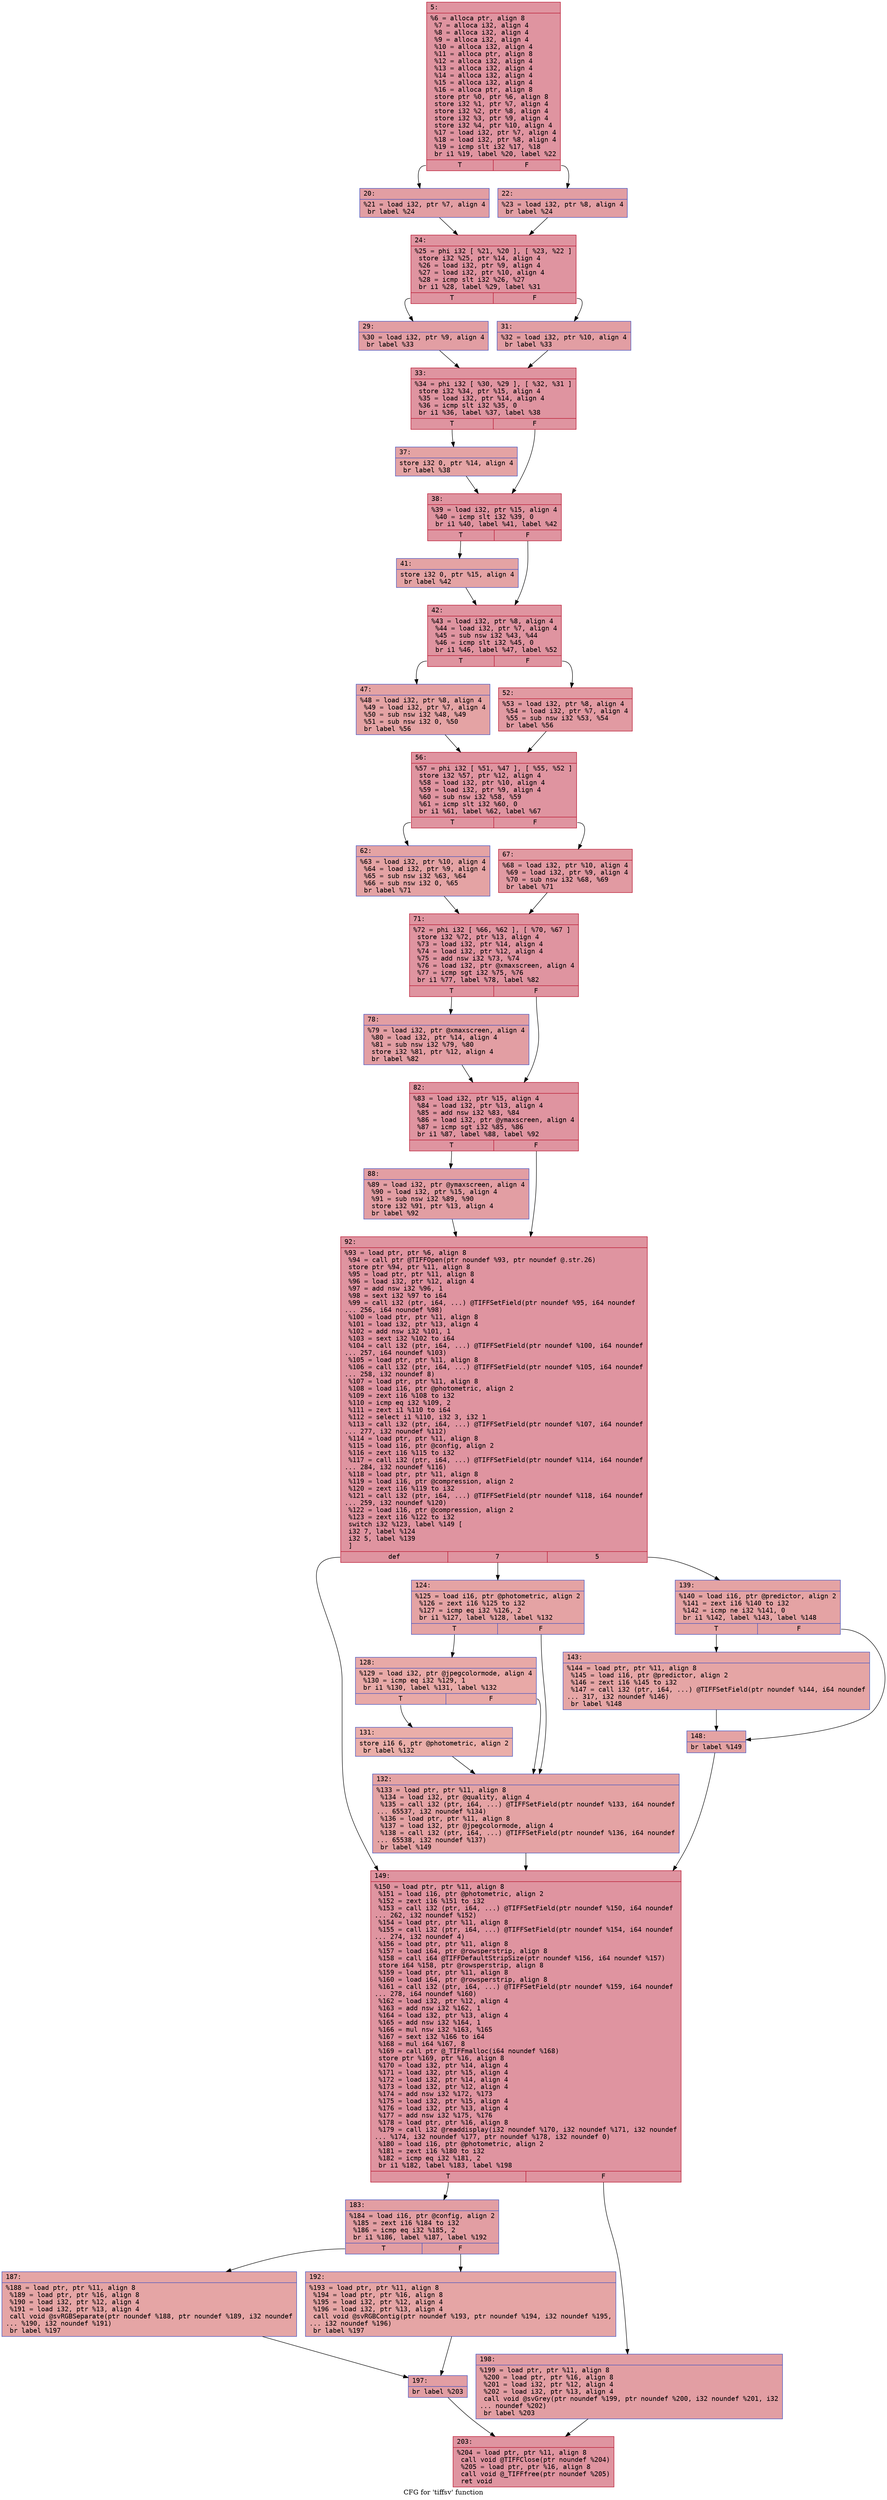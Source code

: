 digraph "CFG for 'tiffsv' function" {
	label="CFG for 'tiffsv' function";

	Node0x6000000c8960 [shape=record,color="#b70d28ff", style=filled, fillcolor="#b70d2870" fontname="Courier",label="{5:\l|  %6 = alloca ptr, align 8\l  %7 = alloca i32, align 4\l  %8 = alloca i32, align 4\l  %9 = alloca i32, align 4\l  %10 = alloca i32, align 4\l  %11 = alloca ptr, align 8\l  %12 = alloca i32, align 4\l  %13 = alloca i32, align 4\l  %14 = alloca i32, align 4\l  %15 = alloca i32, align 4\l  %16 = alloca ptr, align 8\l  store ptr %0, ptr %6, align 8\l  store i32 %1, ptr %7, align 4\l  store i32 %2, ptr %8, align 4\l  store i32 %3, ptr %9, align 4\l  store i32 %4, ptr %10, align 4\l  %17 = load i32, ptr %7, align 4\l  %18 = load i32, ptr %8, align 4\l  %19 = icmp slt i32 %17, %18\l  br i1 %19, label %20, label %22\l|{<s0>T|<s1>F}}"];
	Node0x6000000c8960:s0 -> Node0x6000000c89b0[tooltip="5 -> 20\nProbability 50.00%" ];
	Node0x6000000c8960:s1 -> Node0x6000000c8a00[tooltip="5 -> 22\nProbability 50.00%" ];
	Node0x6000000c89b0 [shape=record,color="#3d50c3ff", style=filled, fillcolor="#be242e70" fontname="Courier",label="{20:\l|  %21 = load i32, ptr %7, align 4\l  br label %24\l}"];
	Node0x6000000c89b0 -> Node0x6000000c8a50[tooltip="20 -> 24\nProbability 100.00%" ];
	Node0x6000000c8a00 [shape=record,color="#3d50c3ff", style=filled, fillcolor="#be242e70" fontname="Courier",label="{22:\l|  %23 = load i32, ptr %8, align 4\l  br label %24\l}"];
	Node0x6000000c8a00 -> Node0x6000000c8a50[tooltip="22 -> 24\nProbability 100.00%" ];
	Node0x6000000c8a50 [shape=record,color="#b70d28ff", style=filled, fillcolor="#b70d2870" fontname="Courier",label="{24:\l|  %25 = phi i32 [ %21, %20 ], [ %23, %22 ]\l  store i32 %25, ptr %14, align 4\l  %26 = load i32, ptr %9, align 4\l  %27 = load i32, ptr %10, align 4\l  %28 = icmp slt i32 %26, %27\l  br i1 %28, label %29, label %31\l|{<s0>T|<s1>F}}"];
	Node0x6000000c8a50:s0 -> Node0x6000000c8aa0[tooltip="24 -> 29\nProbability 50.00%" ];
	Node0x6000000c8a50:s1 -> Node0x6000000c8af0[tooltip="24 -> 31\nProbability 50.00%" ];
	Node0x6000000c8aa0 [shape=record,color="#3d50c3ff", style=filled, fillcolor="#be242e70" fontname="Courier",label="{29:\l|  %30 = load i32, ptr %9, align 4\l  br label %33\l}"];
	Node0x6000000c8aa0 -> Node0x6000000c8b40[tooltip="29 -> 33\nProbability 100.00%" ];
	Node0x6000000c8af0 [shape=record,color="#3d50c3ff", style=filled, fillcolor="#be242e70" fontname="Courier",label="{31:\l|  %32 = load i32, ptr %10, align 4\l  br label %33\l}"];
	Node0x6000000c8af0 -> Node0x6000000c8b40[tooltip="31 -> 33\nProbability 100.00%" ];
	Node0x6000000c8b40 [shape=record,color="#b70d28ff", style=filled, fillcolor="#b70d2870" fontname="Courier",label="{33:\l|  %34 = phi i32 [ %30, %29 ], [ %32, %31 ]\l  store i32 %34, ptr %15, align 4\l  %35 = load i32, ptr %14, align 4\l  %36 = icmp slt i32 %35, 0\l  br i1 %36, label %37, label %38\l|{<s0>T|<s1>F}}"];
	Node0x6000000c8b40:s0 -> Node0x6000000c8b90[tooltip="33 -> 37\nProbability 37.50%" ];
	Node0x6000000c8b40:s1 -> Node0x6000000c8be0[tooltip="33 -> 38\nProbability 62.50%" ];
	Node0x6000000c8b90 [shape=record,color="#3d50c3ff", style=filled, fillcolor="#c32e3170" fontname="Courier",label="{37:\l|  store i32 0, ptr %14, align 4\l  br label %38\l}"];
	Node0x6000000c8b90 -> Node0x6000000c8be0[tooltip="37 -> 38\nProbability 100.00%" ];
	Node0x6000000c8be0 [shape=record,color="#b70d28ff", style=filled, fillcolor="#b70d2870" fontname="Courier",label="{38:\l|  %39 = load i32, ptr %15, align 4\l  %40 = icmp slt i32 %39, 0\l  br i1 %40, label %41, label %42\l|{<s0>T|<s1>F}}"];
	Node0x6000000c8be0:s0 -> Node0x6000000c8c30[tooltip="38 -> 41\nProbability 37.50%" ];
	Node0x6000000c8be0:s1 -> Node0x6000000c8c80[tooltip="38 -> 42\nProbability 62.50%" ];
	Node0x6000000c8c30 [shape=record,color="#3d50c3ff", style=filled, fillcolor="#c32e3170" fontname="Courier",label="{41:\l|  store i32 0, ptr %15, align 4\l  br label %42\l}"];
	Node0x6000000c8c30 -> Node0x6000000c8c80[tooltip="41 -> 42\nProbability 100.00%" ];
	Node0x6000000c8c80 [shape=record,color="#b70d28ff", style=filled, fillcolor="#b70d2870" fontname="Courier",label="{42:\l|  %43 = load i32, ptr %8, align 4\l  %44 = load i32, ptr %7, align 4\l  %45 = sub nsw i32 %43, %44\l  %46 = icmp slt i32 %45, 0\l  br i1 %46, label %47, label %52\l|{<s0>T|<s1>F}}"];
	Node0x6000000c8c80:s0 -> Node0x6000000c8cd0[tooltip="42 -> 47\nProbability 37.50%" ];
	Node0x6000000c8c80:s1 -> Node0x6000000c8d20[tooltip="42 -> 52\nProbability 62.50%" ];
	Node0x6000000c8cd0 [shape=record,color="#3d50c3ff", style=filled, fillcolor="#c32e3170" fontname="Courier",label="{47:\l|  %48 = load i32, ptr %8, align 4\l  %49 = load i32, ptr %7, align 4\l  %50 = sub nsw i32 %48, %49\l  %51 = sub nsw i32 0, %50\l  br label %56\l}"];
	Node0x6000000c8cd0 -> Node0x6000000c8d70[tooltip="47 -> 56\nProbability 100.00%" ];
	Node0x6000000c8d20 [shape=record,color="#b70d28ff", style=filled, fillcolor="#bb1b2c70" fontname="Courier",label="{52:\l|  %53 = load i32, ptr %8, align 4\l  %54 = load i32, ptr %7, align 4\l  %55 = sub nsw i32 %53, %54\l  br label %56\l}"];
	Node0x6000000c8d20 -> Node0x6000000c8d70[tooltip="52 -> 56\nProbability 100.00%" ];
	Node0x6000000c8d70 [shape=record,color="#b70d28ff", style=filled, fillcolor="#b70d2870" fontname="Courier",label="{56:\l|  %57 = phi i32 [ %51, %47 ], [ %55, %52 ]\l  store i32 %57, ptr %12, align 4\l  %58 = load i32, ptr %10, align 4\l  %59 = load i32, ptr %9, align 4\l  %60 = sub nsw i32 %58, %59\l  %61 = icmp slt i32 %60, 0\l  br i1 %61, label %62, label %67\l|{<s0>T|<s1>F}}"];
	Node0x6000000c8d70:s0 -> Node0x6000000c8dc0[tooltip="56 -> 62\nProbability 37.50%" ];
	Node0x6000000c8d70:s1 -> Node0x6000000c8e10[tooltip="56 -> 67\nProbability 62.50%" ];
	Node0x6000000c8dc0 [shape=record,color="#3d50c3ff", style=filled, fillcolor="#c32e3170" fontname="Courier",label="{62:\l|  %63 = load i32, ptr %10, align 4\l  %64 = load i32, ptr %9, align 4\l  %65 = sub nsw i32 %63, %64\l  %66 = sub nsw i32 0, %65\l  br label %71\l}"];
	Node0x6000000c8dc0 -> Node0x6000000c8e60[tooltip="62 -> 71\nProbability 100.00%" ];
	Node0x6000000c8e10 [shape=record,color="#b70d28ff", style=filled, fillcolor="#bb1b2c70" fontname="Courier",label="{67:\l|  %68 = load i32, ptr %10, align 4\l  %69 = load i32, ptr %9, align 4\l  %70 = sub nsw i32 %68, %69\l  br label %71\l}"];
	Node0x6000000c8e10 -> Node0x6000000c8e60[tooltip="67 -> 71\nProbability 100.00%" ];
	Node0x6000000c8e60 [shape=record,color="#b70d28ff", style=filled, fillcolor="#b70d2870" fontname="Courier",label="{71:\l|  %72 = phi i32 [ %66, %62 ], [ %70, %67 ]\l  store i32 %72, ptr %13, align 4\l  %73 = load i32, ptr %14, align 4\l  %74 = load i32, ptr %12, align 4\l  %75 = add nsw i32 %73, %74\l  %76 = load i32, ptr @xmaxscreen, align 4\l  %77 = icmp sgt i32 %75, %76\l  br i1 %77, label %78, label %82\l|{<s0>T|<s1>F}}"];
	Node0x6000000c8e60:s0 -> Node0x6000000c8eb0[tooltip="71 -> 78\nProbability 50.00%" ];
	Node0x6000000c8e60:s1 -> Node0x6000000c8f00[tooltip="71 -> 82\nProbability 50.00%" ];
	Node0x6000000c8eb0 [shape=record,color="#3d50c3ff", style=filled, fillcolor="#be242e70" fontname="Courier",label="{78:\l|  %79 = load i32, ptr @xmaxscreen, align 4\l  %80 = load i32, ptr %14, align 4\l  %81 = sub nsw i32 %79, %80\l  store i32 %81, ptr %12, align 4\l  br label %82\l}"];
	Node0x6000000c8eb0 -> Node0x6000000c8f00[tooltip="78 -> 82\nProbability 100.00%" ];
	Node0x6000000c8f00 [shape=record,color="#b70d28ff", style=filled, fillcolor="#b70d2870" fontname="Courier",label="{82:\l|  %83 = load i32, ptr %15, align 4\l  %84 = load i32, ptr %13, align 4\l  %85 = add nsw i32 %83, %84\l  %86 = load i32, ptr @ymaxscreen, align 4\l  %87 = icmp sgt i32 %85, %86\l  br i1 %87, label %88, label %92\l|{<s0>T|<s1>F}}"];
	Node0x6000000c8f00:s0 -> Node0x6000000c8f50[tooltip="82 -> 88\nProbability 50.00%" ];
	Node0x6000000c8f00:s1 -> Node0x6000000c8fa0[tooltip="82 -> 92\nProbability 50.00%" ];
	Node0x6000000c8f50 [shape=record,color="#3d50c3ff", style=filled, fillcolor="#be242e70" fontname="Courier",label="{88:\l|  %89 = load i32, ptr @ymaxscreen, align 4\l  %90 = load i32, ptr %15, align 4\l  %91 = sub nsw i32 %89, %90\l  store i32 %91, ptr %13, align 4\l  br label %92\l}"];
	Node0x6000000c8f50 -> Node0x6000000c8fa0[tooltip="88 -> 92\nProbability 100.00%" ];
	Node0x6000000c8fa0 [shape=record,color="#b70d28ff", style=filled, fillcolor="#b70d2870" fontname="Courier",label="{92:\l|  %93 = load ptr, ptr %6, align 8\l  %94 = call ptr @TIFFOpen(ptr noundef %93, ptr noundef @.str.26)\l  store ptr %94, ptr %11, align 8\l  %95 = load ptr, ptr %11, align 8\l  %96 = load i32, ptr %12, align 4\l  %97 = add nsw i32 %96, 1\l  %98 = sext i32 %97 to i64\l  %99 = call i32 (ptr, i64, ...) @TIFFSetField(ptr noundef %95, i64 noundef\l... 256, i64 noundef %98)\l  %100 = load ptr, ptr %11, align 8\l  %101 = load i32, ptr %13, align 4\l  %102 = add nsw i32 %101, 1\l  %103 = sext i32 %102 to i64\l  %104 = call i32 (ptr, i64, ...) @TIFFSetField(ptr noundef %100, i64 noundef\l... 257, i64 noundef %103)\l  %105 = load ptr, ptr %11, align 8\l  %106 = call i32 (ptr, i64, ...) @TIFFSetField(ptr noundef %105, i64 noundef\l... 258, i32 noundef 8)\l  %107 = load ptr, ptr %11, align 8\l  %108 = load i16, ptr @photometric, align 2\l  %109 = zext i16 %108 to i32\l  %110 = icmp eq i32 %109, 2\l  %111 = zext i1 %110 to i64\l  %112 = select i1 %110, i32 3, i32 1\l  %113 = call i32 (ptr, i64, ...) @TIFFSetField(ptr noundef %107, i64 noundef\l... 277, i32 noundef %112)\l  %114 = load ptr, ptr %11, align 8\l  %115 = load i16, ptr @config, align 2\l  %116 = zext i16 %115 to i32\l  %117 = call i32 (ptr, i64, ...) @TIFFSetField(ptr noundef %114, i64 noundef\l... 284, i32 noundef %116)\l  %118 = load ptr, ptr %11, align 8\l  %119 = load i16, ptr @compression, align 2\l  %120 = zext i16 %119 to i32\l  %121 = call i32 (ptr, i64, ...) @TIFFSetField(ptr noundef %118, i64 noundef\l... 259, i32 noundef %120)\l  %122 = load i16, ptr @compression, align 2\l  %123 = zext i16 %122 to i32\l  switch i32 %123, label %149 [\l    i32 7, label %124\l    i32 5, label %139\l  ]\l|{<s0>def|<s1>7|<s2>5}}"];
	Node0x6000000c8fa0:s0 -> Node0x6000000c9220[tooltip="92 -> 149\nProbability 33.33%" ];
	Node0x6000000c8fa0:s1 -> Node0x6000000c8ff0[tooltip="92 -> 124\nProbability 33.33%" ];
	Node0x6000000c8fa0:s2 -> Node0x6000000c9130[tooltip="92 -> 139\nProbability 33.33%" ];
	Node0x6000000c8ff0 [shape=record,color="#3d50c3ff", style=filled, fillcolor="#c32e3170" fontname="Courier",label="{124:\l|  %125 = load i16, ptr @photometric, align 2\l  %126 = zext i16 %125 to i32\l  %127 = icmp eq i32 %126, 2\l  br i1 %127, label %128, label %132\l|{<s0>T|<s1>F}}"];
	Node0x6000000c8ff0:s0 -> Node0x6000000c9040[tooltip="124 -> 128\nProbability 50.00%" ];
	Node0x6000000c8ff0:s1 -> Node0x6000000c90e0[tooltip="124 -> 132\nProbability 50.00%" ];
	Node0x6000000c9040 [shape=record,color="#3d50c3ff", style=filled, fillcolor="#ca3b3770" fontname="Courier",label="{128:\l|  %129 = load i32, ptr @jpegcolormode, align 4\l  %130 = icmp eq i32 %129, 1\l  br i1 %130, label %131, label %132\l|{<s0>T|<s1>F}}"];
	Node0x6000000c9040:s0 -> Node0x6000000c9090[tooltip="128 -> 131\nProbability 50.00%" ];
	Node0x6000000c9040:s1 -> Node0x6000000c90e0[tooltip="128 -> 132\nProbability 50.00%" ];
	Node0x6000000c9090 [shape=record,color="#3d50c3ff", style=filled, fillcolor="#d0473d70" fontname="Courier",label="{131:\l|  store i16 6, ptr @photometric, align 2\l  br label %132\l}"];
	Node0x6000000c9090 -> Node0x6000000c90e0[tooltip="131 -> 132\nProbability 100.00%" ];
	Node0x6000000c90e0 [shape=record,color="#3d50c3ff", style=filled, fillcolor="#c32e3170" fontname="Courier",label="{132:\l|  %133 = load ptr, ptr %11, align 8\l  %134 = load i32, ptr @quality, align 4\l  %135 = call i32 (ptr, i64, ...) @TIFFSetField(ptr noundef %133, i64 noundef\l... 65537, i32 noundef %134)\l  %136 = load ptr, ptr %11, align 8\l  %137 = load i32, ptr @jpegcolormode, align 4\l  %138 = call i32 (ptr, i64, ...) @TIFFSetField(ptr noundef %136, i64 noundef\l... 65538, i32 noundef %137)\l  br label %149\l}"];
	Node0x6000000c90e0 -> Node0x6000000c9220[tooltip="132 -> 149\nProbability 100.00%" ];
	Node0x6000000c9130 [shape=record,color="#3d50c3ff", style=filled, fillcolor="#c32e3170" fontname="Courier",label="{139:\l|  %140 = load i16, ptr @predictor, align 2\l  %141 = zext i16 %140 to i32\l  %142 = icmp ne i32 %141, 0\l  br i1 %142, label %143, label %148\l|{<s0>T|<s1>F}}"];
	Node0x6000000c9130:s0 -> Node0x6000000c9180[tooltip="139 -> 143\nProbability 62.50%" ];
	Node0x6000000c9130:s1 -> Node0x6000000c91d0[tooltip="139 -> 148\nProbability 37.50%" ];
	Node0x6000000c9180 [shape=record,color="#3d50c3ff", style=filled, fillcolor="#c5333470" fontname="Courier",label="{143:\l|  %144 = load ptr, ptr %11, align 8\l  %145 = load i16, ptr @predictor, align 2\l  %146 = zext i16 %145 to i32\l  %147 = call i32 (ptr, i64, ...) @TIFFSetField(ptr noundef %144, i64 noundef\l... 317, i32 noundef %146)\l  br label %148\l}"];
	Node0x6000000c9180 -> Node0x6000000c91d0[tooltip="143 -> 148\nProbability 100.00%" ];
	Node0x6000000c91d0 [shape=record,color="#3d50c3ff", style=filled, fillcolor="#c32e3170" fontname="Courier",label="{148:\l|  br label %149\l}"];
	Node0x6000000c91d0 -> Node0x6000000c9220[tooltip="148 -> 149\nProbability 100.00%" ];
	Node0x6000000c9220 [shape=record,color="#b70d28ff", style=filled, fillcolor="#b70d2870" fontname="Courier",label="{149:\l|  %150 = load ptr, ptr %11, align 8\l  %151 = load i16, ptr @photometric, align 2\l  %152 = zext i16 %151 to i32\l  %153 = call i32 (ptr, i64, ...) @TIFFSetField(ptr noundef %150, i64 noundef\l... 262, i32 noundef %152)\l  %154 = load ptr, ptr %11, align 8\l  %155 = call i32 (ptr, i64, ...) @TIFFSetField(ptr noundef %154, i64 noundef\l... 274, i32 noundef 4)\l  %156 = load ptr, ptr %11, align 8\l  %157 = load i64, ptr @rowsperstrip, align 8\l  %158 = call i64 @TIFFDefaultStripSize(ptr noundef %156, i64 noundef %157)\l  store i64 %158, ptr @rowsperstrip, align 8\l  %159 = load ptr, ptr %11, align 8\l  %160 = load i64, ptr @rowsperstrip, align 8\l  %161 = call i32 (ptr, i64, ...) @TIFFSetField(ptr noundef %159, i64 noundef\l... 278, i64 noundef %160)\l  %162 = load i32, ptr %12, align 4\l  %163 = add nsw i32 %162, 1\l  %164 = load i32, ptr %13, align 4\l  %165 = add nsw i32 %164, 1\l  %166 = mul nsw i32 %163, %165\l  %167 = sext i32 %166 to i64\l  %168 = mul i64 %167, 8\l  %169 = call ptr @_TIFFmalloc(i64 noundef %168)\l  store ptr %169, ptr %16, align 8\l  %170 = load i32, ptr %14, align 4\l  %171 = load i32, ptr %15, align 4\l  %172 = load i32, ptr %14, align 4\l  %173 = load i32, ptr %12, align 4\l  %174 = add nsw i32 %172, %173\l  %175 = load i32, ptr %15, align 4\l  %176 = load i32, ptr %13, align 4\l  %177 = add nsw i32 %175, %176\l  %178 = load ptr, ptr %16, align 8\l  %179 = call i32 @readdisplay(i32 noundef %170, i32 noundef %171, i32 noundef\l... %174, i32 noundef %177, ptr noundef %178, i32 noundef 0)\l  %180 = load i16, ptr @photometric, align 2\l  %181 = zext i16 %180 to i32\l  %182 = icmp eq i32 %181, 2\l  br i1 %182, label %183, label %198\l|{<s0>T|<s1>F}}"];
	Node0x6000000c9220:s0 -> Node0x6000000c9270[tooltip="149 -> 183\nProbability 50.00%" ];
	Node0x6000000c9220:s1 -> Node0x6000000c93b0[tooltip="149 -> 198\nProbability 50.00%" ];
	Node0x6000000c9270 [shape=record,color="#3d50c3ff", style=filled, fillcolor="#be242e70" fontname="Courier",label="{183:\l|  %184 = load i16, ptr @config, align 2\l  %185 = zext i16 %184 to i32\l  %186 = icmp eq i32 %185, 2\l  br i1 %186, label %187, label %192\l|{<s0>T|<s1>F}}"];
	Node0x6000000c9270:s0 -> Node0x6000000c92c0[tooltip="183 -> 187\nProbability 50.00%" ];
	Node0x6000000c9270:s1 -> Node0x6000000c9310[tooltip="183 -> 192\nProbability 50.00%" ];
	Node0x6000000c92c0 [shape=record,color="#3d50c3ff", style=filled, fillcolor="#c5333470" fontname="Courier",label="{187:\l|  %188 = load ptr, ptr %11, align 8\l  %189 = load ptr, ptr %16, align 8\l  %190 = load i32, ptr %12, align 4\l  %191 = load i32, ptr %13, align 4\l  call void @svRGBSeparate(ptr noundef %188, ptr noundef %189, i32 noundef\l... %190, i32 noundef %191)\l  br label %197\l}"];
	Node0x6000000c92c0 -> Node0x6000000c9360[tooltip="187 -> 197\nProbability 100.00%" ];
	Node0x6000000c9310 [shape=record,color="#3d50c3ff", style=filled, fillcolor="#c5333470" fontname="Courier",label="{192:\l|  %193 = load ptr, ptr %11, align 8\l  %194 = load ptr, ptr %16, align 8\l  %195 = load i32, ptr %12, align 4\l  %196 = load i32, ptr %13, align 4\l  call void @svRGBContig(ptr noundef %193, ptr noundef %194, i32 noundef %195,\l... i32 noundef %196)\l  br label %197\l}"];
	Node0x6000000c9310 -> Node0x6000000c9360[tooltip="192 -> 197\nProbability 100.00%" ];
	Node0x6000000c9360 [shape=record,color="#3d50c3ff", style=filled, fillcolor="#be242e70" fontname="Courier",label="{197:\l|  br label %203\l}"];
	Node0x6000000c9360 -> Node0x6000000c9400[tooltip="197 -> 203\nProbability 100.00%" ];
	Node0x6000000c93b0 [shape=record,color="#3d50c3ff", style=filled, fillcolor="#be242e70" fontname="Courier",label="{198:\l|  %199 = load ptr, ptr %11, align 8\l  %200 = load ptr, ptr %16, align 8\l  %201 = load i32, ptr %12, align 4\l  %202 = load i32, ptr %13, align 4\l  call void @svGrey(ptr noundef %199, ptr noundef %200, i32 noundef %201, i32\l... noundef %202)\l  br label %203\l}"];
	Node0x6000000c93b0 -> Node0x6000000c9400[tooltip="198 -> 203\nProbability 100.00%" ];
	Node0x6000000c9400 [shape=record,color="#b70d28ff", style=filled, fillcolor="#b70d2870" fontname="Courier",label="{203:\l|  %204 = load ptr, ptr %11, align 8\l  call void @TIFFClose(ptr noundef %204)\l  %205 = load ptr, ptr %16, align 8\l  call void @_TIFFfree(ptr noundef %205)\l  ret void\l}"];
}

